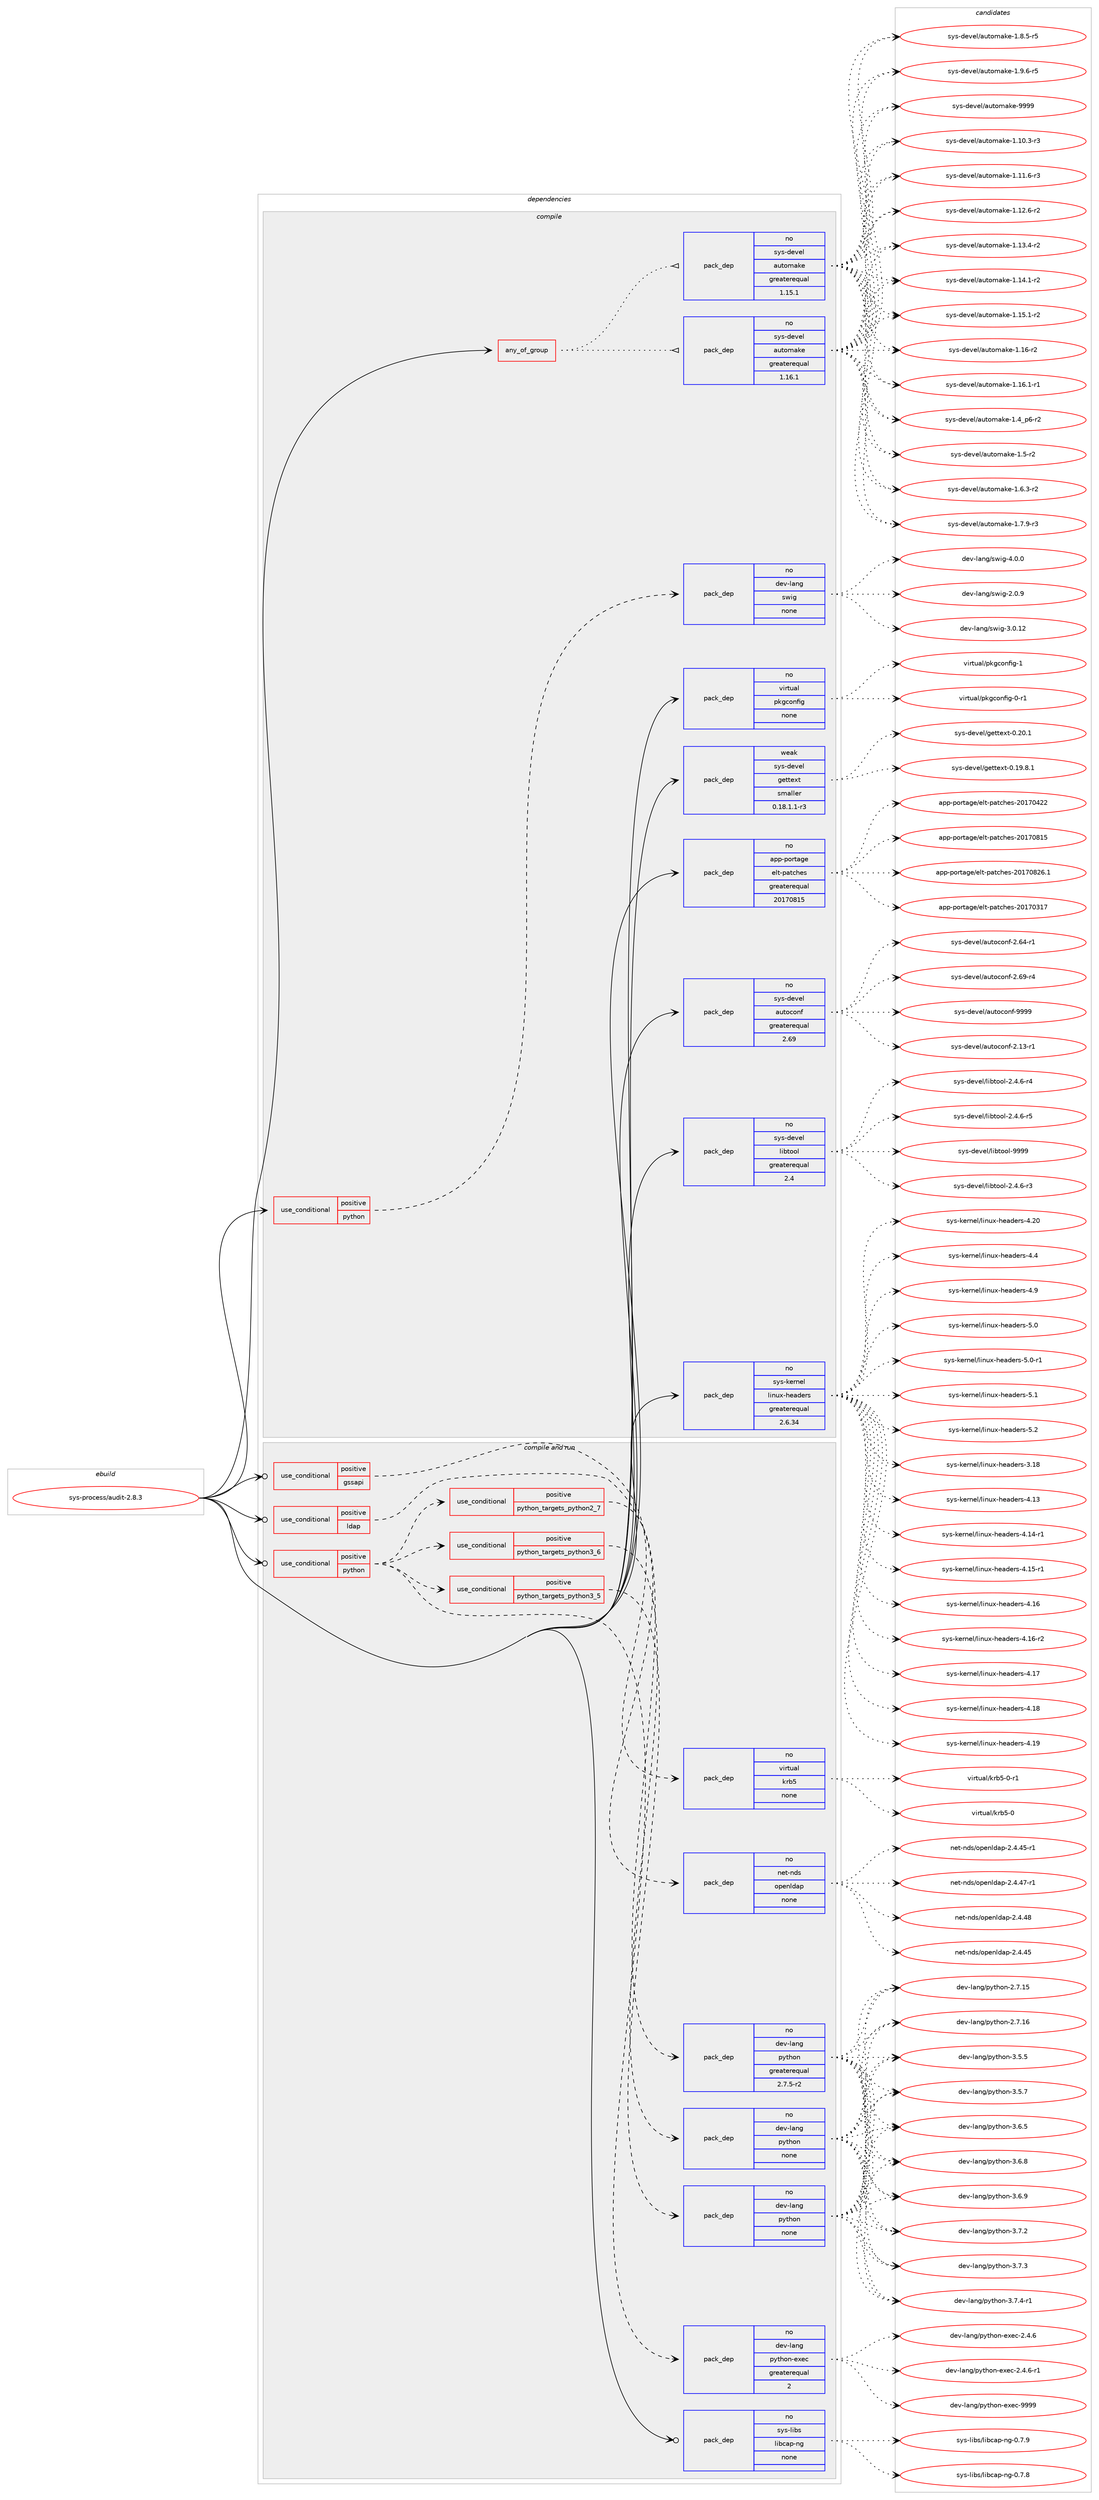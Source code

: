 digraph prolog {

# *************
# Graph options
# *************

newrank=true;
concentrate=true;
compound=true;
graph [rankdir=LR,fontname=Helvetica,fontsize=10,ranksep=1.5];#, ranksep=2.5, nodesep=0.2];
edge  [arrowhead=vee];
node  [fontname=Helvetica,fontsize=10];

# **********
# The ebuild
# **********

subgraph cluster_leftcol {
color=gray;
rank=same;
label=<<i>ebuild</i>>;
id [label="sys-process/audit-2.8.3", color=red, width=4, href="../sys-process/audit-2.8.3.svg"];
}

# ****************
# The dependencies
# ****************

subgraph cluster_midcol {
color=gray;
label=<<i>dependencies</i>>;
subgraph cluster_compile {
fillcolor="#eeeeee";
style=filled;
label=<<i>compile</i>>;
subgraph any31 {
dependency2088 [label=<<TABLE BORDER="0" CELLBORDER="1" CELLSPACING="0" CELLPADDING="4"><TR><TD CELLPADDING="10">any_of_group</TD></TR></TABLE>>, shape=none, color=red];subgraph pack1540 {
dependency2089 [label=<<TABLE BORDER="0" CELLBORDER="1" CELLSPACING="0" CELLPADDING="4" WIDTH="220"><TR><TD ROWSPAN="6" CELLPADDING="30">pack_dep</TD></TR><TR><TD WIDTH="110">no</TD></TR><TR><TD>sys-devel</TD></TR><TR><TD>automake</TD></TR><TR><TD>greaterequal</TD></TR><TR><TD>1.16.1</TD></TR></TABLE>>, shape=none, color=blue];
}
dependency2088:e -> dependency2089:w [weight=20,style="dotted",arrowhead="oinv"];
subgraph pack1541 {
dependency2090 [label=<<TABLE BORDER="0" CELLBORDER="1" CELLSPACING="0" CELLPADDING="4" WIDTH="220"><TR><TD ROWSPAN="6" CELLPADDING="30">pack_dep</TD></TR><TR><TD WIDTH="110">no</TD></TR><TR><TD>sys-devel</TD></TR><TR><TD>automake</TD></TR><TR><TD>greaterequal</TD></TR><TR><TD>1.15.1</TD></TR></TABLE>>, shape=none, color=blue];
}
dependency2088:e -> dependency2090:w [weight=20,style="dotted",arrowhead="oinv"];
}
id:e -> dependency2088:w [weight=20,style="solid",arrowhead="vee"];
subgraph cond515 {
dependency2091 [label=<<TABLE BORDER="0" CELLBORDER="1" CELLSPACING="0" CELLPADDING="4"><TR><TD ROWSPAN="3" CELLPADDING="10">use_conditional</TD></TR><TR><TD>positive</TD></TR><TR><TD>python</TD></TR></TABLE>>, shape=none, color=red];
subgraph pack1542 {
dependency2092 [label=<<TABLE BORDER="0" CELLBORDER="1" CELLSPACING="0" CELLPADDING="4" WIDTH="220"><TR><TD ROWSPAN="6" CELLPADDING="30">pack_dep</TD></TR><TR><TD WIDTH="110">no</TD></TR><TR><TD>dev-lang</TD></TR><TR><TD>swig</TD></TR><TR><TD>none</TD></TR><TR><TD></TD></TR></TABLE>>, shape=none, color=blue];
}
dependency2091:e -> dependency2092:w [weight=20,style="dashed",arrowhead="vee"];
}
id:e -> dependency2091:w [weight=20,style="solid",arrowhead="vee"];
subgraph pack1543 {
dependency2093 [label=<<TABLE BORDER="0" CELLBORDER="1" CELLSPACING="0" CELLPADDING="4" WIDTH="220"><TR><TD ROWSPAN="6" CELLPADDING="30">pack_dep</TD></TR><TR><TD WIDTH="110">no</TD></TR><TR><TD>app-portage</TD></TR><TR><TD>elt-patches</TD></TR><TR><TD>greaterequal</TD></TR><TR><TD>20170815</TD></TR></TABLE>>, shape=none, color=blue];
}
id:e -> dependency2093:w [weight=20,style="solid",arrowhead="vee"];
subgraph pack1544 {
dependency2094 [label=<<TABLE BORDER="0" CELLBORDER="1" CELLSPACING="0" CELLPADDING="4" WIDTH="220"><TR><TD ROWSPAN="6" CELLPADDING="30">pack_dep</TD></TR><TR><TD WIDTH="110">no</TD></TR><TR><TD>sys-devel</TD></TR><TR><TD>autoconf</TD></TR><TR><TD>greaterequal</TD></TR><TR><TD>2.69</TD></TR></TABLE>>, shape=none, color=blue];
}
id:e -> dependency2094:w [weight=20,style="solid",arrowhead="vee"];
subgraph pack1545 {
dependency2095 [label=<<TABLE BORDER="0" CELLBORDER="1" CELLSPACING="0" CELLPADDING="4" WIDTH="220"><TR><TD ROWSPAN="6" CELLPADDING="30">pack_dep</TD></TR><TR><TD WIDTH="110">no</TD></TR><TR><TD>sys-devel</TD></TR><TR><TD>libtool</TD></TR><TR><TD>greaterequal</TD></TR><TR><TD>2.4</TD></TR></TABLE>>, shape=none, color=blue];
}
id:e -> dependency2095:w [weight=20,style="solid",arrowhead="vee"];
subgraph pack1546 {
dependency2096 [label=<<TABLE BORDER="0" CELLBORDER="1" CELLSPACING="0" CELLPADDING="4" WIDTH="220"><TR><TD ROWSPAN="6" CELLPADDING="30">pack_dep</TD></TR><TR><TD WIDTH="110">no</TD></TR><TR><TD>sys-kernel</TD></TR><TR><TD>linux-headers</TD></TR><TR><TD>greaterequal</TD></TR><TR><TD>2.6.34</TD></TR></TABLE>>, shape=none, color=blue];
}
id:e -> dependency2096:w [weight=20,style="solid",arrowhead="vee"];
subgraph pack1547 {
dependency2097 [label=<<TABLE BORDER="0" CELLBORDER="1" CELLSPACING="0" CELLPADDING="4" WIDTH="220"><TR><TD ROWSPAN="6" CELLPADDING="30">pack_dep</TD></TR><TR><TD WIDTH="110">no</TD></TR><TR><TD>virtual</TD></TR><TR><TD>pkgconfig</TD></TR><TR><TD>none</TD></TR><TR><TD></TD></TR></TABLE>>, shape=none, color=blue];
}
id:e -> dependency2097:w [weight=20,style="solid",arrowhead="vee"];
subgraph pack1548 {
dependency2098 [label=<<TABLE BORDER="0" CELLBORDER="1" CELLSPACING="0" CELLPADDING="4" WIDTH="220"><TR><TD ROWSPAN="6" CELLPADDING="30">pack_dep</TD></TR><TR><TD WIDTH="110">weak</TD></TR><TR><TD>sys-devel</TD></TR><TR><TD>gettext</TD></TR><TR><TD>smaller</TD></TR><TR><TD>0.18.1.1-r3</TD></TR></TABLE>>, shape=none, color=blue];
}
id:e -> dependency2098:w [weight=20,style="solid",arrowhead="vee"];
}
subgraph cluster_compileandrun {
fillcolor="#eeeeee";
style=filled;
label=<<i>compile and run</i>>;
subgraph cond516 {
dependency2099 [label=<<TABLE BORDER="0" CELLBORDER="1" CELLSPACING="0" CELLPADDING="4"><TR><TD ROWSPAN="3" CELLPADDING="10">use_conditional</TD></TR><TR><TD>positive</TD></TR><TR><TD>gssapi</TD></TR></TABLE>>, shape=none, color=red];
subgraph pack1549 {
dependency2100 [label=<<TABLE BORDER="0" CELLBORDER="1" CELLSPACING="0" CELLPADDING="4" WIDTH="220"><TR><TD ROWSPAN="6" CELLPADDING="30">pack_dep</TD></TR><TR><TD WIDTH="110">no</TD></TR><TR><TD>virtual</TD></TR><TR><TD>krb5</TD></TR><TR><TD>none</TD></TR><TR><TD></TD></TR></TABLE>>, shape=none, color=blue];
}
dependency2099:e -> dependency2100:w [weight=20,style="dashed",arrowhead="vee"];
}
id:e -> dependency2099:w [weight=20,style="solid",arrowhead="odotvee"];
subgraph cond517 {
dependency2101 [label=<<TABLE BORDER="0" CELLBORDER="1" CELLSPACING="0" CELLPADDING="4"><TR><TD ROWSPAN="3" CELLPADDING="10">use_conditional</TD></TR><TR><TD>positive</TD></TR><TR><TD>ldap</TD></TR></TABLE>>, shape=none, color=red];
subgraph pack1550 {
dependency2102 [label=<<TABLE BORDER="0" CELLBORDER="1" CELLSPACING="0" CELLPADDING="4" WIDTH="220"><TR><TD ROWSPAN="6" CELLPADDING="30">pack_dep</TD></TR><TR><TD WIDTH="110">no</TD></TR><TR><TD>net-nds</TD></TR><TR><TD>openldap</TD></TR><TR><TD>none</TD></TR><TR><TD></TD></TR></TABLE>>, shape=none, color=blue];
}
dependency2101:e -> dependency2102:w [weight=20,style="dashed",arrowhead="vee"];
}
id:e -> dependency2101:w [weight=20,style="solid",arrowhead="odotvee"];
subgraph cond518 {
dependency2103 [label=<<TABLE BORDER="0" CELLBORDER="1" CELLSPACING="0" CELLPADDING="4"><TR><TD ROWSPAN="3" CELLPADDING="10">use_conditional</TD></TR><TR><TD>positive</TD></TR><TR><TD>python</TD></TR></TABLE>>, shape=none, color=red];
subgraph cond519 {
dependency2104 [label=<<TABLE BORDER="0" CELLBORDER="1" CELLSPACING="0" CELLPADDING="4"><TR><TD ROWSPAN="3" CELLPADDING="10">use_conditional</TD></TR><TR><TD>positive</TD></TR><TR><TD>python_targets_python2_7</TD></TR></TABLE>>, shape=none, color=red];
subgraph pack1551 {
dependency2105 [label=<<TABLE BORDER="0" CELLBORDER="1" CELLSPACING="0" CELLPADDING="4" WIDTH="220"><TR><TD ROWSPAN="6" CELLPADDING="30">pack_dep</TD></TR><TR><TD WIDTH="110">no</TD></TR><TR><TD>dev-lang</TD></TR><TR><TD>python</TD></TR><TR><TD>greaterequal</TD></TR><TR><TD>2.7.5-r2</TD></TR></TABLE>>, shape=none, color=blue];
}
dependency2104:e -> dependency2105:w [weight=20,style="dashed",arrowhead="vee"];
}
dependency2103:e -> dependency2104:w [weight=20,style="dashed",arrowhead="vee"];
subgraph cond520 {
dependency2106 [label=<<TABLE BORDER="0" CELLBORDER="1" CELLSPACING="0" CELLPADDING="4"><TR><TD ROWSPAN="3" CELLPADDING="10">use_conditional</TD></TR><TR><TD>positive</TD></TR><TR><TD>python_targets_python3_5</TD></TR></TABLE>>, shape=none, color=red];
subgraph pack1552 {
dependency2107 [label=<<TABLE BORDER="0" CELLBORDER="1" CELLSPACING="0" CELLPADDING="4" WIDTH="220"><TR><TD ROWSPAN="6" CELLPADDING="30">pack_dep</TD></TR><TR><TD WIDTH="110">no</TD></TR><TR><TD>dev-lang</TD></TR><TR><TD>python</TD></TR><TR><TD>none</TD></TR><TR><TD></TD></TR></TABLE>>, shape=none, color=blue];
}
dependency2106:e -> dependency2107:w [weight=20,style="dashed",arrowhead="vee"];
}
dependency2103:e -> dependency2106:w [weight=20,style="dashed",arrowhead="vee"];
subgraph cond521 {
dependency2108 [label=<<TABLE BORDER="0" CELLBORDER="1" CELLSPACING="0" CELLPADDING="4"><TR><TD ROWSPAN="3" CELLPADDING="10">use_conditional</TD></TR><TR><TD>positive</TD></TR><TR><TD>python_targets_python3_6</TD></TR></TABLE>>, shape=none, color=red];
subgraph pack1553 {
dependency2109 [label=<<TABLE BORDER="0" CELLBORDER="1" CELLSPACING="0" CELLPADDING="4" WIDTH="220"><TR><TD ROWSPAN="6" CELLPADDING="30">pack_dep</TD></TR><TR><TD WIDTH="110">no</TD></TR><TR><TD>dev-lang</TD></TR><TR><TD>python</TD></TR><TR><TD>none</TD></TR><TR><TD></TD></TR></TABLE>>, shape=none, color=blue];
}
dependency2108:e -> dependency2109:w [weight=20,style="dashed",arrowhead="vee"];
}
dependency2103:e -> dependency2108:w [weight=20,style="dashed",arrowhead="vee"];
subgraph pack1554 {
dependency2110 [label=<<TABLE BORDER="0" CELLBORDER="1" CELLSPACING="0" CELLPADDING="4" WIDTH="220"><TR><TD ROWSPAN="6" CELLPADDING="30">pack_dep</TD></TR><TR><TD WIDTH="110">no</TD></TR><TR><TD>dev-lang</TD></TR><TR><TD>python-exec</TD></TR><TR><TD>greaterequal</TD></TR><TR><TD>2</TD></TR></TABLE>>, shape=none, color=blue];
}
dependency2103:e -> dependency2110:w [weight=20,style="dashed",arrowhead="vee"];
}
id:e -> dependency2103:w [weight=20,style="solid",arrowhead="odotvee"];
subgraph pack1555 {
dependency2111 [label=<<TABLE BORDER="0" CELLBORDER="1" CELLSPACING="0" CELLPADDING="4" WIDTH="220"><TR><TD ROWSPAN="6" CELLPADDING="30">pack_dep</TD></TR><TR><TD WIDTH="110">no</TD></TR><TR><TD>sys-libs</TD></TR><TR><TD>libcap-ng</TD></TR><TR><TD>none</TD></TR><TR><TD></TD></TR></TABLE>>, shape=none, color=blue];
}
id:e -> dependency2111:w [weight=20,style="solid",arrowhead="odotvee"];
}
subgraph cluster_run {
fillcolor="#eeeeee";
style=filled;
label=<<i>run</i>>;
}
}

# **************
# The candidates
# **************

subgraph cluster_choices {
rank=same;
color=gray;
label=<<i>candidates</i>>;

subgraph choice1540 {
color=black;
nodesep=1;
choice11512111545100101118101108479711711611110997107101454946494846514511451 [label="sys-devel/automake-1.10.3-r3", color=red, width=4,href="../sys-devel/automake-1.10.3-r3.svg"];
choice11512111545100101118101108479711711611110997107101454946494946544511451 [label="sys-devel/automake-1.11.6-r3", color=red, width=4,href="../sys-devel/automake-1.11.6-r3.svg"];
choice11512111545100101118101108479711711611110997107101454946495046544511450 [label="sys-devel/automake-1.12.6-r2", color=red, width=4,href="../sys-devel/automake-1.12.6-r2.svg"];
choice11512111545100101118101108479711711611110997107101454946495146524511450 [label="sys-devel/automake-1.13.4-r2", color=red, width=4,href="../sys-devel/automake-1.13.4-r2.svg"];
choice11512111545100101118101108479711711611110997107101454946495246494511450 [label="sys-devel/automake-1.14.1-r2", color=red, width=4,href="../sys-devel/automake-1.14.1-r2.svg"];
choice11512111545100101118101108479711711611110997107101454946495346494511450 [label="sys-devel/automake-1.15.1-r2", color=red, width=4,href="../sys-devel/automake-1.15.1-r2.svg"];
choice1151211154510010111810110847971171161111099710710145494649544511450 [label="sys-devel/automake-1.16-r2", color=red, width=4,href="../sys-devel/automake-1.16-r2.svg"];
choice11512111545100101118101108479711711611110997107101454946495446494511449 [label="sys-devel/automake-1.16.1-r1", color=red, width=4,href="../sys-devel/automake-1.16.1-r1.svg"];
choice115121115451001011181011084797117116111109971071014549465295112544511450 [label="sys-devel/automake-1.4_p6-r2", color=red, width=4,href="../sys-devel/automake-1.4_p6-r2.svg"];
choice11512111545100101118101108479711711611110997107101454946534511450 [label="sys-devel/automake-1.5-r2", color=red, width=4,href="../sys-devel/automake-1.5-r2.svg"];
choice115121115451001011181011084797117116111109971071014549465446514511450 [label="sys-devel/automake-1.6.3-r2", color=red, width=4,href="../sys-devel/automake-1.6.3-r2.svg"];
choice115121115451001011181011084797117116111109971071014549465546574511451 [label="sys-devel/automake-1.7.9-r3", color=red, width=4,href="../sys-devel/automake-1.7.9-r3.svg"];
choice115121115451001011181011084797117116111109971071014549465646534511453 [label="sys-devel/automake-1.8.5-r5", color=red, width=4,href="../sys-devel/automake-1.8.5-r5.svg"];
choice115121115451001011181011084797117116111109971071014549465746544511453 [label="sys-devel/automake-1.9.6-r5", color=red, width=4,href="../sys-devel/automake-1.9.6-r5.svg"];
choice115121115451001011181011084797117116111109971071014557575757 [label="sys-devel/automake-9999", color=red, width=4,href="../sys-devel/automake-9999.svg"];
dependency2089:e -> choice11512111545100101118101108479711711611110997107101454946494846514511451:w [style=dotted,weight="100"];
dependency2089:e -> choice11512111545100101118101108479711711611110997107101454946494946544511451:w [style=dotted,weight="100"];
dependency2089:e -> choice11512111545100101118101108479711711611110997107101454946495046544511450:w [style=dotted,weight="100"];
dependency2089:e -> choice11512111545100101118101108479711711611110997107101454946495146524511450:w [style=dotted,weight="100"];
dependency2089:e -> choice11512111545100101118101108479711711611110997107101454946495246494511450:w [style=dotted,weight="100"];
dependency2089:e -> choice11512111545100101118101108479711711611110997107101454946495346494511450:w [style=dotted,weight="100"];
dependency2089:e -> choice1151211154510010111810110847971171161111099710710145494649544511450:w [style=dotted,weight="100"];
dependency2089:e -> choice11512111545100101118101108479711711611110997107101454946495446494511449:w [style=dotted,weight="100"];
dependency2089:e -> choice115121115451001011181011084797117116111109971071014549465295112544511450:w [style=dotted,weight="100"];
dependency2089:e -> choice11512111545100101118101108479711711611110997107101454946534511450:w [style=dotted,weight="100"];
dependency2089:e -> choice115121115451001011181011084797117116111109971071014549465446514511450:w [style=dotted,weight="100"];
dependency2089:e -> choice115121115451001011181011084797117116111109971071014549465546574511451:w [style=dotted,weight="100"];
dependency2089:e -> choice115121115451001011181011084797117116111109971071014549465646534511453:w [style=dotted,weight="100"];
dependency2089:e -> choice115121115451001011181011084797117116111109971071014549465746544511453:w [style=dotted,weight="100"];
dependency2089:e -> choice115121115451001011181011084797117116111109971071014557575757:w [style=dotted,weight="100"];
}
subgraph choice1541 {
color=black;
nodesep=1;
choice11512111545100101118101108479711711611110997107101454946494846514511451 [label="sys-devel/automake-1.10.3-r3", color=red, width=4,href="../sys-devel/automake-1.10.3-r3.svg"];
choice11512111545100101118101108479711711611110997107101454946494946544511451 [label="sys-devel/automake-1.11.6-r3", color=red, width=4,href="../sys-devel/automake-1.11.6-r3.svg"];
choice11512111545100101118101108479711711611110997107101454946495046544511450 [label="sys-devel/automake-1.12.6-r2", color=red, width=4,href="../sys-devel/automake-1.12.6-r2.svg"];
choice11512111545100101118101108479711711611110997107101454946495146524511450 [label="sys-devel/automake-1.13.4-r2", color=red, width=4,href="../sys-devel/automake-1.13.4-r2.svg"];
choice11512111545100101118101108479711711611110997107101454946495246494511450 [label="sys-devel/automake-1.14.1-r2", color=red, width=4,href="../sys-devel/automake-1.14.1-r2.svg"];
choice11512111545100101118101108479711711611110997107101454946495346494511450 [label="sys-devel/automake-1.15.1-r2", color=red, width=4,href="../sys-devel/automake-1.15.1-r2.svg"];
choice1151211154510010111810110847971171161111099710710145494649544511450 [label="sys-devel/automake-1.16-r2", color=red, width=4,href="../sys-devel/automake-1.16-r2.svg"];
choice11512111545100101118101108479711711611110997107101454946495446494511449 [label="sys-devel/automake-1.16.1-r1", color=red, width=4,href="../sys-devel/automake-1.16.1-r1.svg"];
choice115121115451001011181011084797117116111109971071014549465295112544511450 [label="sys-devel/automake-1.4_p6-r2", color=red, width=4,href="../sys-devel/automake-1.4_p6-r2.svg"];
choice11512111545100101118101108479711711611110997107101454946534511450 [label="sys-devel/automake-1.5-r2", color=red, width=4,href="../sys-devel/automake-1.5-r2.svg"];
choice115121115451001011181011084797117116111109971071014549465446514511450 [label="sys-devel/automake-1.6.3-r2", color=red, width=4,href="../sys-devel/automake-1.6.3-r2.svg"];
choice115121115451001011181011084797117116111109971071014549465546574511451 [label="sys-devel/automake-1.7.9-r3", color=red, width=4,href="../sys-devel/automake-1.7.9-r3.svg"];
choice115121115451001011181011084797117116111109971071014549465646534511453 [label="sys-devel/automake-1.8.5-r5", color=red, width=4,href="../sys-devel/automake-1.8.5-r5.svg"];
choice115121115451001011181011084797117116111109971071014549465746544511453 [label="sys-devel/automake-1.9.6-r5", color=red, width=4,href="../sys-devel/automake-1.9.6-r5.svg"];
choice115121115451001011181011084797117116111109971071014557575757 [label="sys-devel/automake-9999", color=red, width=4,href="../sys-devel/automake-9999.svg"];
dependency2090:e -> choice11512111545100101118101108479711711611110997107101454946494846514511451:w [style=dotted,weight="100"];
dependency2090:e -> choice11512111545100101118101108479711711611110997107101454946494946544511451:w [style=dotted,weight="100"];
dependency2090:e -> choice11512111545100101118101108479711711611110997107101454946495046544511450:w [style=dotted,weight="100"];
dependency2090:e -> choice11512111545100101118101108479711711611110997107101454946495146524511450:w [style=dotted,weight="100"];
dependency2090:e -> choice11512111545100101118101108479711711611110997107101454946495246494511450:w [style=dotted,weight="100"];
dependency2090:e -> choice11512111545100101118101108479711711611110997107101454946495346494511450:w [style=dotted,weight="100"];
dependency2090:e -> choice1151211154510010111810110847971171161111099710710145494649544511450:w [style=dotted,weight="100"];
dependency2090:e -> choice11512111545100101118101108479711711611110997107101454946495446494511449:w [style=dotted,weight="100"];
dependency2090:e -> choice115121115451001011181011084797117116111109971071014549465295112544511450:w [style=dotted,weight="100"];
dependency2090:e -> choice11512111545100101118101108479711711611110997107101454946534511450:w [style=dotted,weight="100"];
dependency2090:e -> choice115121115451001011181011084797117116111109971071014549465446514511450:w [style=dotted,weight="100"];
dependency2090:e -> choice115121115451001011181011084797117116111109971071014549465546574511451:w [style=dotted,weight="100"];
dependency2090:e -> choice115121115451001011181011084797117116111109971071014549465646534511453:w [style=dotted,weight="100"];
dependency2090:e -> choice115121115451001011181011084797117116111109971071014549465746544511453:w [style=dotted,weight="100"];
dependency2090:e -> choice115121115451001011181011084797117116111109971071014557575757:w [style=dotted,weight="100"];
}
subgraph choice1542 {
color=black;
nodesep=1;
choice100101118451089711010347115119105103455046484657 [label="dev-lang/swig-2.0.9", color=red, width=4,href="../dev-lang/swig-2.0.9.svg"];
choice10010111845108971101034711511910510345514648464950 [label="dev-lang/swig-3.0.12", color=red, width=4,href="../dev-lang/swig-3.0.12.svg"];
choice100101118451089711010347115119105103455246484648 [label="dev-lang/swig-4.0.0", color=red, width=4,href="../dev-lang/swig-4.0.0.svg"];
dependency2092:e -> choice100101118451089711010347115119105103455046484657:w [style=dotted,weight="100"];
dependency2092:e -> choice10010111845108971101034711511910510345514648464950:w [style=dotted,weight="100"];
dependency2092:e -> choice100101118451089711010347115119105103455246484648:w [style=dotted,weight="100"];
}
subgraph choice1543 {
color=black;
nodesep=1;
choice97112112451121111141169710310147101108116451129711699104101115455048495548514955 [label="app-portage/elt-patches-20170317", color=red, width=4,href="../app-portage/elt-patches-20170317.svg"];
choice97112112451121111141169710310147101108116451129711699104101115455048495548525050 [label="app-portage/elt-patches-20170422", color=red, width=4,href="../app-portage/elt-patches-20170422.svg"];
choice97112112451121111141169710310147101108116451129711699104101115455048495548564953 [label="app-portage/elt-patches-20170815", color=red, width=4,href="../app-portage/elt-patches-20170815.svg"];
choice971121124511211111411697103101471011081164511297116991041011154550484955485650544649 [label="app-portage/elt-patches-20170826.1", color=red, width=4,href="../app-portage/elt-patches-20170826.1.svg"];
dependency2093:e -> choice97112112451121111141169710310147101108116451129711699104101115455048495548514955:w [style=dotted,weight="100"];
dependency2093:e -> choice97112112451121111141169710310147101108116451129711699104101115455048495548525050:w [style=dotted,weight="100"];
dependency2093:e -> choice97112112451121111141169710310147101108116451129711699104101115455048495548564953:w [style=dotted,weight="100"];
dependency2093:e -> choice971121124511211111411697103101471011081164511297116991041011154550484955485650544649:w [style=dotted,weight="100"];
}
subgraph choice1544 {
color=black;
nodesep=1;
choice1151211154510010111810110847971171161119911111010245504649514511449 [label="sys-devel/autoconf-2.13-r1", color=red, width=4,href="../sys-devel/autoconf-2.13-r1.svg"];
choice1151211154510010111810110847971171161119911111010245504654524511449 [label="sys-devel/autoconf-2.64-r1", color=red, width=4,href="../sys-devel/autoconf-2.64-r1.svg"];
choice1151211154510010111810110847971171161119911111010245504654574511452 [label="sys-devel/autoconf-2.69-r4", color=red, width=4,href="../sys-devel/autoconf-2.69-r4.svg"];
choice115121115451001011181011084797117116111991111101024557575757 [label="sys-devel/autoconf-9999", color=red, width=4,href="../sys-devel/autoconf-9999.svg"];
dependency2094:e -> choice1151211154510010111810110847971171161119911111010245504649514511449:w [style=dotted,weight="100"];
dependency2094:e -> choice1151211154510010111810110847971171161119911111010245504654524511449:w [style=dotted,weight="100"];
dependency2094:e -> choice1151211154510010111810110847971171161119911111010245504654574511452:w [style=dotted,weight="100"];
dependency2094:e -> choice115121115451001011181011084797117116111991111101024557575757:w [style=dotted,weight="100"];
}
subgraph choice1545 {
color=black;
nodesep=1;
choice1151211154510010111810110847108105981161111111084550465246544511451 [label="sys-devel/libtool-2.4.6-r3", color=red, width=4,href="../sys-devel/libtool-2.4.6-r3.svg"];
choice1151211154510010111810110847108105981161111111084550465246544511452 [label="sys-devel/libtool-2.4.6-r4", color=red, width=4,href="../sys-devel/libtool-2.4.6-r4.svg"];
choice1151211154510010111810110847108105981161111111084550465246544511453 [label="sys-devel/libtool-2.4.6-r5", color=red, width=4,href="../sys-devel/libtool-2.4.6-r5.svg"];
choice1151211154510010111810110847108105981161111111084557575757 [label="sys-devel/libtool-9999", color=red, width=4,href="../sys-devel/libtool-9999.svg"];
dependency2095:e -> choice1151211154510010111810110847108105981161111111084550465246544511451:w [style=dotted,weight="100"];
dependency2095:e -> choice1151211154510010111810110847108105981161111111084550465246544511452:w [style=dotted,weight="100"];
dependency2095:e -> choice1151211154510010111810110847108105981161111111084550465246544511453:w [style=dotted,weight="100"];
dependency2095:e -> choice1151211154510010111810110847108105981161111111084557575757:w [style=dotted,weight="100"];
}
subgraph choice1546 {
color=black;
nodesep=1;
choice115121115451071011141101011084710810511011712045104101971001011141154551464956 [label="sys-kernel/linux-headers-3.18", color=red, width=4,href="../sys-kernel/linux-headers-3.18.svg"];
choice115121115451071011141101011084710810511011712045104101971001011141154552464951 [label="sys-kernel/linux-headers-4.13", color=red, width=4,href="../sys-kernel/linux-headers-4.13.svg"];
choice1151211154510710111411010110847108105110117120451041019710010111411545524649524511449 [label="sys-kernel/linux-headers-4.14-r1", color=red, width=4,href="../sys-kernel/linux-headers-4.14-r1.svg"];
choice1151211154510710111411010110847108105110117120451041019710010111411545524649534511449 [label="sys-kernel/linux-headers-4.15-r1", color=red, width=4,href="../sys-kernel/linux-headers-4.15-r1.svg"];
choice115121115451071011141101011084710810511011712045104101971001011141154552464954 [label="sys-kernel/linux-headers-4.16", color=red, width=4,href="../sys-kernel/linux-headers-4.16.svg"];
choice1151211154510710111411010110847108105110117120451041019710010111411545524649544511450 [label="sys-kernel/linux-headers-4.16-r2", color=red, width=4,href="../sys-kernel/linux-headers-4.16-r2.svg"];
choice115121115451071011141101011084710810511011712045104101971001011141154552464955 [label="sys-kernel/linux-headers-4.17", color=red, width=4,href="../sys-kernel/linux-headers-4.17.svg"];
choice115121115451071011141101011084710810511011712045104101971001011141154552464956 [label="sys-kernel/linux-headers-4.18", color=red, width=4,href="../sys-kernel/linux-headers-4.18.svg"];
choice115121115451071011141101011084710810511011712045104101971001011141154552464957 [label="sys-kernel/linux-headers-4.19", color=red, width=4,href="../sys-kernel/linux-headers-4.19.svg"];
choice115121115451071011141101011084710810511011712045104101971001011141154552465048 [label="sys-kernel/linux-headers-4.20", color=red, width=4,href="../sys-kernel/linux-headers-4.20.svg"];
choice1151211154510710111411010110847108105110117120451041019710010111411545524652 [label="sys-kernel/linux-headers-4.4", color=red, width=4,href="../sys-kernel/linux-headers-4.4.svg"];
choice1151211154510710111411010110847108105110117120451041019710010111411545524657 [label="sys-kernel/linux-headers-4.9", color=red, width=4,href="../sys-kernel/linux-headers-4.9.svg"];
choice1151211154510710111411010110847108105110117120451041019710010111411545534648 [label="sys-kernel/linux-headers-5.0", color=red, width=4,href="../sys-kernel/linux-headers-5.0.svg"];
choice11512111545107101114110101108471081051101171204510410197100101114115455346484511449 [label="sys-kernel/linux-headers-5.0-r1", color=red, width=4,href="../sys-kernel/linux-headers-5.0-r1.svg"];
choice1151211154510710111411010110847108105110117120451041019710010111411545534649 [label="sys-kernel/linux-headers-5.1", color=red, width=4,href="../sys-kernel/linux-headers-5.1.svg"];
choice1151211154510710111411010110847108105110117120451041019710010111411545534650 [label="sys-kernel/linux-headers-5.2", color=red, width=4,href="../sys-kernel/linux-headers-5.2.svg"];
dependency2096:e -> choice115121115451071011141101011084710810511011712045104101971001011141154551464956:w [style=dotted,weight="100"];
dependency2096:e -> choice115121115451071011141101011084710810511011712045104101971001011141154552464951:w [style=dotted,weight="100"];
dependency2096:e -> choice1151211154510710111411010110847108105110117120451041019710010111411545524649524511449:w [style=dotted,weight="100"];
dependency2096:e -> choice1151211154510710111411010110847108105110117120451041019710010111411545524649534511449:w [style=dotted,weight="100"];
dependency2096:e -> choice115121115451071011141101011084710810511011712045104101971001011141154552464954:w [style=dotted,weight="100"];
dependency2096:e -> choice1151211154510710111411010110847108105110117120451041019710010111411545524649544511450:w [style=dotted,weight="100"];
dependency2096:e -> choice115121115451071011141101011084710810511011712045104101971001011141154552464955:w [style=dotted,weight="100"];
dependency2096:e -> choice115121115451071011141101011084710810511011712045104101971001011141154552464956:w [style=dotted,weight="100"];
dependency2096:e -> choice115121115451071011141101011084710810511011712045104101971001011141154552464957:w [style=dotted,weight="100"];
dependency2096:e -> choice115121115451071011141101011084710810511011712045104101971001011141154552465048:w [style=dotted,weight="100"];
dependency2096:e -> choice1151211154510710111411010110847108105110117120451041019710010111411545524652:w [style=dotted,weight="100"];
dependency2096:e -> choice1151211154510710111411010110847108105110117120451041019710010111411545524657:w [style=dotted,weight="100"];
dependency2096:e -> choice1151211154510710111411010110847108105110117120451041019710010111411545534648:w [style=dotted,weight="100"];
dependency2096:e -> choice11512111545107101114110101108471081051101171204510410197100101114115455346484511449:w [style=dotted,weight="100"];
dependency2096:e -> choice1151211154510710111411010110847108105110117120451041019710010111411545534649:w [style=dotted,weight="100"];
dependency2096:e -> choice1151211154510710111411010110847108105110117120451041019710010111411545534650:w [style=dotted,weight="100"];
}
subgraph choice1547 {
color=black;
nodesep=1;
choice11810511411611797108471121071039911111010210510345484511449 [label="virtual/pkgconfig-0-r1", color=red, width=4,href="../virtual/pkgconfig-0-r1.svg"];
choice1181051141161179710847112107103991111101021051034549 [label="virtual/pkgconfig-1", color=red, width=4,href="../virtual/pkgconfig-1.svg"];
dependency2097:e -> choice11810511411611797108471121071039911111010210510345484511449:w [style=dotted,weight="100"];
dependency2097:e -> choice1181051141161179710847112107103991111101021051034549:w [style=dotted,weight="100"];
}
subgraph choice1548 {
color=black;
nodesep=1;
choice1151211154510010111810110847103101116116101120116454846495746564649 [label="sys-devel/gettext-0.19.8.1", color=red, width=4,href="../sys-devel/gettext-0.19.8.1.svg"];
choice115121115451001011181011084710310111611610112011645484650484649 [label="sys-devel/gettext-0.20.1", color=red, width=4,href="../sys-devel/gettext-0.20.1.svg"];
dependency2098:e -> choice1151211154510010111810110847103101116116101120116454846495746564649:w [style=dotted,weight="100"];
dependency2098:e -> choice115121115451001011181011084710310111611610112011645484650484649:w [style=dotted,weight="100"];
}
subgraph choice1549 {
color=black;
nodesep=1;
choice118105114116117971084710711498534548 [label="virtual/krb5-0", color=red, width=4,href="../virtual/krb5-0.svg"];
choice1181051141161179710847107114985345484511449 [label="virtual/krb5-0-r1", color=red, width=4,href="../virtual/krb5-0-r1.svg"];
dependency2100:e -> choice118105114116117971084710711498534548:w [style=dotted,weight="100"];
dependency2100:e -> choice1181051141161179710847107114985345484511449:w [style=dotted,weight="100"];
}
subgraph choice1550 {
color=black;
nodesep=1;
choice11010111645110100115471111121011101081009711245504652465253 [label="net-nds/openldap-2.4.45", color=red, width=4,href="../net-nds/openldap-2.4.45.svg"];
choice110101116451101001154711111210111010810097112455046524652534511449 [label="net-nds/openldap-2.4.45-r1", color=red, width=4,href="../net-nds/openldap-2.4.45-r1.svg"];
choice110101116451101001154711111210111010810097112455046524652554511449 [label="net-nds/openldap-2.4.47-r1", color=red, width=4,href="../net-nds/openldap-2.4.47-r1.svg"];
choice11010111645110100115471111121011101081009711245504652465256 [label="net-nds/openldap-2.4.48", color=red, width=4,href="../net-nds/openldap-2.4.48.svg"];
dependency2102:e -> choice11010111645110100115471111121011101081009711245504652465253:w [style=dotted,weight="100"];
dependency2102:e -> choice110101116451101001154711111210111010810097112455046524652534511449:w [style=dotted,weight="100"];
dependency2102:e -> choice110101116451101001154711111210111010810097112455046524652554511449:w [style=dotted,weight="100"];
dependency2102:e -> choice11010111645110100115471111121011101081009711245504652465256:w [style=dotted,weight="100"];
}
subgraph choice1551 {
color=black;
nodesep=1;
choice10010111845108971101034711212111610411111045504655464953 [label="dev-lang/python-2.7.15", color=red, width=4,href="../dev-lang/python-2.7.15.svg"];
choice10010111845108971101034711212111610411111045504655464954 [label="dev-lang/python-2.7.16", color=red, width=4,href="../dev-lang/python-2.7.16.svg"];
choice100101118451089711010347112121116104111110455146534653 [label="dev-lang/python-3.5.5", color=red, width=4,href="../dev-lang/python-3.5.5.svg"];
choice100101118451089711010347112121116104111110455146534655 [label="dev-lang/python-3.5.7", color=red, width=4,href="../dev-lang/python-3.5.7.svg"];
choice100101118451089711010347112121116104111110455146544653 [label="dev-lang/python-3.6.5", color=red, width=4,href="../dev-lang/python-3.6.5.svg"];
choice100101118451089711010347112121116104111110455146544656 [label="dev-lang/python-3.6.8", color=red, width=4,href="../dev-lang/python-3.6.8.svg"];
choice100101118451089711010347112121116104111110455146544657 [label="dev-lang/python-3.6.9", color=red, width=4,href="../dev-lang/python-3.6.9.svg"];
choice100101118451089711010347112121116104111110455146554650 [label="dev-lang/python-3.7.2", color=red, width=4,href="../dev-lang/python-3.7.2.svg"];
choice100101118451089711010347112121116104111110455146554651 [label="dev-lang/python-3.7.3", color=red, width=4,href="../dev-lang/python-3.7.3.svg"];
choice1001011184510897110103471121211161041111104551465546524511449 [label="dev-lang/python-3.7.4-r1", color=red, width=4,href="../dev-lang/python-3.7.4-r1.svg"];
dependency2105:e -> choice10010111845108971101034711212111610411111045504655464953:w [style=dotted,weight="100"];
dependency2105:e -> choice10010111845108971101034711212111610411111045504655464954:w [style=dotted,weight="100"];
dependency2105:e -> choice100101118451089711010347112121116104111110455146534653:w [style=dotted,weight="100"];
dependency2105:e -> choice100101118451089711010347112121116104111110455146534655:w [style=dotted,weight="100"];
dependency2105:e -> choice100101118451089711010347112121116104111110455146544653:w [style=dotted,weight="100"];
dependency2105:e -> choice100101118451089711010347112121116104111110455146544656:w [style=dotted,weight="100"];
dependency2105:e -> choice100101118451089711010347112121116104111110455146544657:w [style=dotted,weight="100"];
dependency2105:e -> choice100101118451089711010347112121116104111110455146554650:w [style=dotted,weight="100"];
dependency2105:e -> choice100101118451089711010347112121116104111110455146554651:w [style=dotted,weight="100"];
dependency2105:e -> choice1001011184510897110103471121211161041111104551465546524511449:w [style=dotted,weight="100"];
}
subgraph choice1552 {
color=black;
nodesep=1;
choice10010111845108971101034711212111610411111045504655464953 [label="dev-lang/python-2.7.15", color=red, width=4,href="../dev-lang/python-2.7.15.svg"];
choice10010111845108971101034711212111610411111045504655464954 [label="dev-lang/python-2.7.16", color=red, width=4,href="../dev-lang/python-2.7.16.svg"];
choice100101118451089711010347112121116104111110455146534653 [label="dev-lang/python-3.5.5", color=red, width=4,href="../dev-lang/python-3.5.5.svg"];
choice100101118451089711010347112121116104111110455146534655 [label="dev-lang/python-3.5.7", color=red, width=4,href="../dev-lang/python-3.5.7.svg"];
choice100101118451089711010347112121116104111110455146544653 [label="dev-lang/python-3.6.5", color=red, width=4,href="../dev-lang/python-3.6.5.svg"];
choice100101118451089711010347112121116104111110455146544656 [label="dev-lang/python-3.6.8", color=red, width=4,href="../dev-lang/python-3.6.8.svg"];
choice100101118451089711010347112121116104111110455146544657 [label="dev-lang/python-3.6.9", color=red, width=4,href="../dev-lang/python-3.6.9.svg"];
choice100101118451089711010347112121116104111110455146554650 [label="dev-lang/python-3.7.2", color=red, width=4,href="../dev-lang/python-3.7.2.svg"];
choice100101118451089711010347112121116104111110455146554651 [label="dev-lang/python-3.7.3", color=red, width=4,href="../dev-lang/python-3.7.3.svg"];
choice1001011184510897110103471121211161041111104551465546524511449 [label="dev-lang/python-3.7.4-r1", color=red, width=4,href="../dev-lang/python-3.7.4-r1.svg"];
dependency2107:e -> choice10010111845108971101034711212111610411111045504655464953:w [style=dotted,weight="100"];
dependency2107:e -> choice10010111845108971101034711212111610411111045504655464954:w [style=dotted,weight="100"];
dependency2107:e -> choice100101118451089711010347112121116104111110455146534653:w [style=dotted,weight="100"];
dependency2107:e -> choice100101118451089711010347112121116104111110455146534655:w [style=dotted,weight="100"];
dependency2107:e -> choice100101118451089711010347112121116104111110455146544653:w [style=dotted,weight="100"];
dependency2107:e -> choice100101118451089711010347112121116104111110455146544656:w [style=dotted,weight="100"];
dependency2107:e -> choice100101118451089711010347112121116104111110455146544657:w [style=dotted,weight="100"];
dependency2107:e -> choice100101118451089711010347112121116104111110455146554650:w [style=dotted,weight="100"];
dependency2107:e -> choice100101118451089711010347112121116104111110455146554651:w [style=dotted,weight="100"];
dependency2107:e -> choice1001011184510897110103471121211161041111104551465546524511449:w [style=dotted,weight="100"];
}
subgraph choice1553 {
color=black;
nodesep=1;
choice10010111845108971101034711212111610411111045504655464953 [label="dev-lang/python-2.7.15", color=red, width=4,href="../dev-lang/python-2.7.15.svg"];
choice10010111845108971101034711212111610411111045504655464954 [label="dev-lang/python-2.7.16", color=red, width=4,href="../dev-lang/python-2.7.16.svg"];
choice100101118451089711010347112121116104111110455146534653 [label="dev-lang/python-3.5.5", color=red, width=4,href="../dev-lang/python-3.5.5.svg"];
choice100101118451089711010347112121116104111110455146534655 [label="dev-lang/python-3.5.7", color=red, width=4,href="../dev-lang/python-3.5.7.svg"];
choice100101118451089711010347112121116104111110455146544653 [label="dev-lang/python-3.6.5", color=red, width=4,href="../dev-lang/python-3.6.5.svg"];
choice100101118451089711010347112121116104111110455146544656 [label="dev-lang/python-3.6.8", color=red, width=4,href="../dev-lang/python-3.6.8.svg"];
choice100101118451089711010347112121116104111110455146544657 [label="dev-lang/python-3.6.9", color=red, width=4,href="../dev-lang/python-3.6.9.svg"];
choice100101118451089711010347112121116104111110455146554650 [label="dev-lang/python-3.7.2", color=red, width=4,href="../dev-lang/python-3.7.2.svg"];
choice100101118451089711010347112121116104111110455146554651 [label="dev-lang/python-3.7.3", color=red, width=4,href="../dev-lang/python-3.7.3.svg"];
choice1001011184510897110103471121211161041111104551465546524511449 [label="dev-lang/python-3.7.4-r1", color=red, width=4,href="../dev-lang/python-3.7.4-r1.svg"];
dependency2109:e -> choice10010111845108971101034711212111610411111045504655464953:w [style=dotted,weight="100"];
dependency2109:e -> choice10010111845108971101034711212111610411111045504655464954:w [style=dotted,weight="100"];
dependency2109:e -> choice100101118451089711010347112121116104111110455146534653:w [style=dotted,weight="100"];
dependency2109:e -> choice100101118451089711010347112121116104111110455146534655:w [style=dotted,weight="100"];
dependency2109:e -> choice100101118451089711010347112121116104111110455146544653:w [style=dotted,weight="100"];
dependency2109:e -> choice100101118451089711010347112121116104111110455146544656:w [style=dotted,weight="100"];
dependency2109:e -> choice100101118451089711010347112121116104111110455146544657:w [style=dotted,weight="100"];
dependency2109:e -> choice100101118451089711010347112121116104111110455146554650:w [style=dotted,weight="100"];
dependency2109:e -> choice100101118451089711010347112121116104111110455146554651:w [style=dotted,weight="100"];
dependency2109:e -> choice1001011184510897110103471121211161041111104551465546524511449:w [style=dotted,weight="100"];
}
subgraph choice1554 {
color=black;
nodesep=1;
choice1001011184510897110103471121211161041111104510112010199455046524654 [label="dev-lang/python-exec-2.4.6", color=red, width=4,href="../dev-lang/python-exec-2.4.6.svg"];
choice10010111845108971101034711212111610411111045101120101994550465246544511449 [label="dev-lang/python-exec-2.4.6-r1", color=red, width=4,href="../dev-lang/python-exec-2.4.6-r1.svg"];
choice10010111845108971101034711212111610411111045101120101994557575757 [label="dev-lang/python-exec-9999", color=red, width=4,href="../dev-lang/python-exec-9999.svg"];
dependency2110:e -> choice1001011184510897110103471121211161041111104510112010199455046524654:w [style=dotted,weight="100"];
dependency2110:e -> choice10010111845108971101034711212111610411111045101120101994550465246544511449:w [style=dotted,weight="100"];
dependency2110:e -> choice10010111845108971101034711212111610411111045101120101994557575757:w [style=dotted,weight="100"];
}
subgraph choice1555 {
color=black;
nodesep=1;
choice11512111545108105981154710810598999711245110103454846554656 [label="sys-libs/libcap-ng-0.7.8", color=red, width=4,href="../sys-libs/libcap-ng-0.7.8.svg"];
choice11512111545108105981154710810598999711245110103454846554657 [label="sys-libs/libcap-ng-0.7.9", color=red, width=4,href="../sys-libs/libcap-ng-0.7.9.svg"];
dependency2111:e -> choice11512111545108105981154710810598999711245110103454846554656:w [style=dotted,weight="100"];
dependency2111:e -> choice11512111545108105981154710810598999711245110103454846554657:w [style=dotted,weight="100"];
}
}

}
